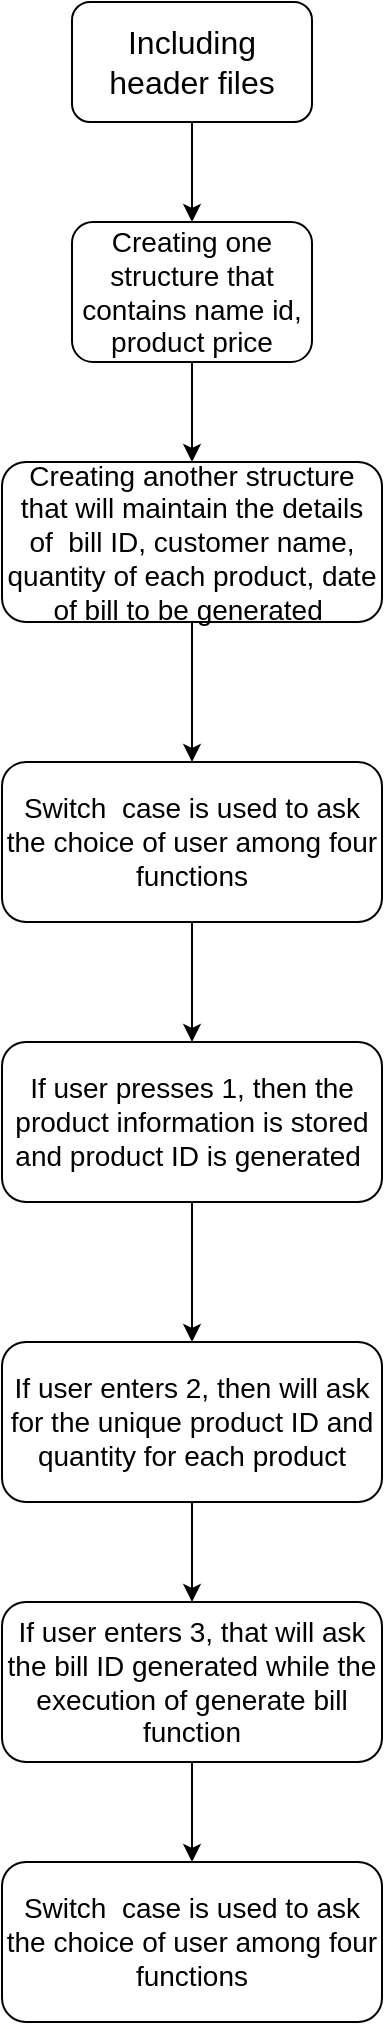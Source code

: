 <mxfile version="17.3.0" type="device"><diagram id="Y2P1gdrCwlAXmPSujINH" name="Page-1"><mxGraphModel dx="868" dy="482" grid="1" gridSize="10" guides="1" tooltips="1" connect="1" arrows="1" fold="1" page="1" pageScale="1" pageWidth="850" pageHeight="1100" math="0" shadow="0"><root><mxCell id="0"/><mxCell id="1" parent="0"/><mxCell id="TEepglf1zWgUTVkARB8e-1" value="&lt;font size=&quot;3&quot;&gt;Including header files&lt;/font&gt;" style="rounded=1;whiteSpace=wrap;html=1;" vertex="1" parent="1"><mxGeometry x="280" y="40" width="120" height="60" as="geometry"/></mxCell><mxCell id="TEepglf1zWgUTVkARB8e-2" value="Creating one structure that contains name id, product price" style="rounded=1;whiteSpace=wrap;html=1;fontSize=14;" vertex="1" parent="1"><mxGeometry x="280" y="150" width="120" height="70" as="geometry"/></mxCell><mxCell id="TEepglf1zWgUTVkARB8e-3" value="Creating another structure that will maintain the details of&amp;nbsp; bill ID, customer name, quantity of each product, date of bill to be generated&amp;nbsp;" style="rounded=1;whiteSpace=wrap;html=1;fontSize=14;" vertex="1" parent="1"><mxGeometry x="245" y="270" width="190" height="80" as="geometry"/></mxCell><mxCell id="TEepglf1zWgUTVkARB8e-7" value="" style="endArrow=classic;html=1;rounded=0;fontSize=14;exitX=0.5;exitY=1;exitDx=0;exitDy=0;entryX=0.5;entryY=0;entryDx=0;entryDy=0;" edge="1" parent="1" source="TEepglf1zWgUTVkARB8e-1" target="TEepglf1zWgUTVkARB8e-2"><mxGeometry width="50" height="50" relative="1" as="geometry"><mxPoint x="380" y="100" as="sourcePoint"/><mxPoint x="330" y="150" as="targetPoint"/></mxGeometry></mxCell><mxCell id="TEepglf1zWgUTVkARB8e-8" value="" style="endArrow=classic;html=1;rounded=0;fontSize=14;entryX=0.5;entryY=0;entryDx=0;entryDy=0;exitX=0.5;exitY=1;exitDx=0;exitDy=0;" edge="1" parent="1" source="TEepglf1zWgUTVkARB8e-2" target="TEepglf1zWgUTVkARB8e-3"><mxGeometry width="50" height="50" relative="1" as="geometry"><mxPoint x="350" y="220" as="sourcePoint"/><mxPoint x="350" y="260" as="targetPoint"/></mxGeometry></mxCell><mxCell id="TEepglf1zWgUTVkARB8e-10" value="" style="edgeStyle=orthogonalEdgeStyle;rounded=0;orthogonalLoop=1;jettySize=auto;html=1;fontSize=14;" edge="1" parent="1" source="TEepglf1zWgUTVkARB8e-3" target="TEepglf1zWgUTVkARB8e-9"><mxGeometry relative="1" as="geometry"/></mxCell><mxCell id="TEepglf1zWgUTVkARB8e-9" value="Switch&amp;nbsp; case is used to ask the choice of user among four functions" style="rounded=1;whiteSpace=wrap;html=1;fontSize=14;" vertex="1" parent="1"><mxGeometry x="245" y="420" width="190" height="80" as="geometry"/></mxCell><mxCell id="TEepglf1zWgUTVkARB8e-12" value="If user presses 1, then the product information is stored and product ID is generated&amp;nbsp;" style="rounded=1;whiteSpace=wrap;html=1;fontSize=14;" vertex="1" parent="1"><mxGeometry x="245" y="560" width="190" height="80" as="geometry"/></mxCell><mxCell id="TEepglf1zWgUTVkARB8e-18" value="If user enters 2, then will ask for the unique product ID and quantity for each product" style="rounded=1;whiteSpace=wrap;html=1;fontSize=14;" vertex="1" parent="1"><mxGeometry x="245" y="710" width="190" height="80" as="geometry"/></mxCell><mxCell id="TEepglf1zWgUTVkARB8e-19" value="If user enters 3, that will ask the bill ID generated while the execution of generate bill function" style="rounded=1;whiteSpace=wrap;html=1;fontSize=14;" vertex="1" parent="1"><mxGeometry x="245" y="840" width="190" height="80" as="geometry"/></mxCell><mxCell id="TEepglf1zWgUTVkARB8e-20" value="Switch&amp;nbsp; case is used to ask the choice of user among four functions" style="rounded=1;whiteSpace=wrap;html=1;fontSize=14;" vertex="1" parent="1"><mxGeometry x="245" y="970" width="190" height="80" as="geometry"/></mxCell><mxCell id="TEepglf1zWgUTVkARB8e-21" value="" style="endArrow=classic;html=1;rounded=0;fontSize=14;entryX=0.5;entryY=0;entryDx=0;entryDy=0;exitX=0.5;exitY=1;exitDx=0;exitDy=0;" edge="1" parent="1" source="TEepglf1zWgUTVkARB8e-9" target="TEepglf1zWgUTVkARB8e-12"><mxGeometry width="50" height="50" relative="1" as="geometry"><mxPoint x="330" y="500" as="sourcePoint"/><mxPoint x="280" y="550" as="targetPoint"/></mxGeometry></mxCell><mxCell id="TEepglf1zWgUTVkARB8e-23" value="" style="endArrow=classic;html=1;rounded=0;fontSize=14;entryX=0.5;entryY=0;entryDx=0;entryDy=0;" edge="1" parent="1" target="TEepglf1zWgUTVkARB8e-18"><mxGeometry width="50" height="50" relative="1" as="geometry"><mxPoint x="340" y="640" as="sourcePoint"/><mxPoint x="290" y="690" as="targetPoint"/></mxGeometry></mxCell><mxCell id="TEepglf1zWgUTVkARB8e-24" value="" style="endArrow=classic;html=1;rounded=0;fontSize=14;entryX=0.5;entryY=0;entryDx=0;entryDy=0;" edge="1" parent="1" target="TEepglf1zWgUTVkARB8e-19"><mxGeometry width="50" height="50" relative="1" as="geometry"><mxPoint x="340" y="790" as="sourcePoint"/><mxPoint x="290" y="840" as="targetPoint"/></mxGeometry></mxCell><mxCell id="TEepglf1zWgUTVkARB8e-25" value="" style="endArrow=classic;html=1;rounded=0;fontSize=14;entryX=0.5;entryY=0;entryDx=0;entryDy=0;" edge="1" parent="1" target="TEepglf1zWgUTVkARB8e-20"><mxGeometry width="50" height="50" relative="1" as="geometry"><mxPoint x="340" y="920" as="sourcePoint"/><mxPoint x="290" y="970" as="targetPoint"/></mxGeometry></mxCell></root></mxGraphModel></diagram></mxfile>